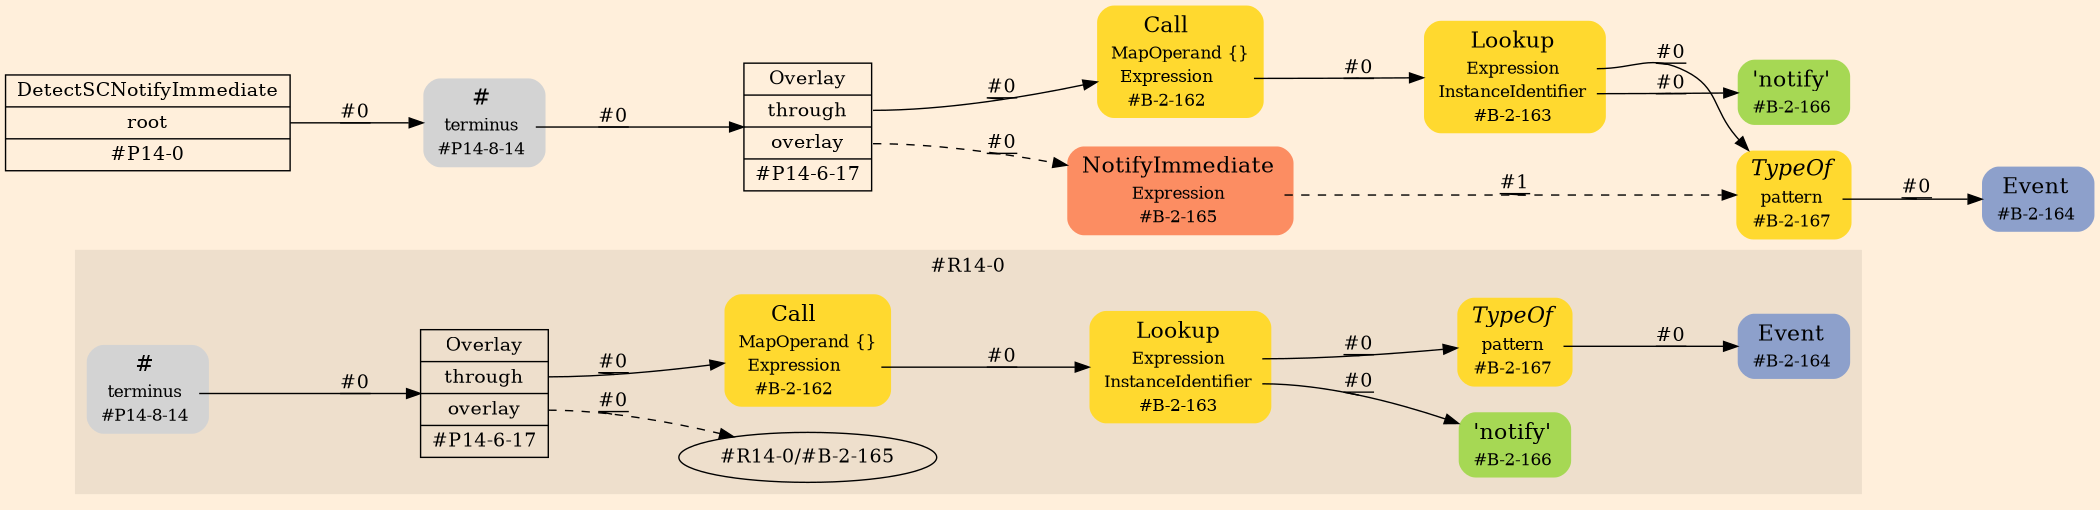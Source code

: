 digraph Inferno {
graph [
rankdir = "LR"
ranksep = 1.0
size = "14,20"
bgcolor = antiquewhite1
color = black
fontcolor = black
];
node [
];
subgraph "cluster#R14-0" {
label = "#R14-0"
style = "filled"
color = antiquewhite2
"#R14-0/#P14-8-14" [
shape = "plaintext"
label = <<TABLE BORDER="0" CELLBORDER="0" CELLSPACING="0">
 <TR>
  <TD><FONT POINT-SIZE="16.0">#</FONT></TD>
  <TD></TD>
 </TR>
 <TR>
  <TD>terminus</TD>
  <TD PORT="port0"></TD>
 </TR>
 <TR>
  <TD>#P14-8-14</TD>
  <TD PORT="port1"></TD>
 </TR>
</TABLE>>
style = "rounded,filled"
fontsize = "12"
];
"#R14-0/#B-2-162" [
shape = "plaintext"
fillcolor = "/set28/6"
label = <<TABLE BORDER="0" CELLBORDER="0" CELLSPACING="0">
 <TR>
  <TD><FONT POINT-SIZE="16.0">Call</FONT></TD>
  <TD></TD>
 </TR>
 <TR>
  <TD>MapOperand</TD>
  <TD PORT="port0">{}</TD>
 </TR>
 <TR>
  <TD>Expression</TD>
  <TD PORT="port1"></TD>
 </TR>
 <TR>
  <TD>#B-2-162</TD>
  <TD PORT="port2"></TD>
 </TR>
</TABLE>>
style = "rounded,filled"
fontsize = "12"
];
"#R14-0/#P14-6-17" [
shape = "record"
fillcolor = antiquewhite2
label = "<fixed> Overlay | <port0> through | <port1> overlay | <port2> #P14-6-17"
style = "filled"
fontsize = "14"
color = black
fontcolor = black
];
"#R14-0/#B-2-163" [
shape = "plaintext"
fillcolor = "/set28/6"
label = <<TABLE BORDER="0" CELLBORDER="0" CELLSPACING="0">
 <TR>
  <TD><FONT POINT-SIZE="16.0">Lookup</FONT></TD>
  <TD></TD>
 </TR>
 <TR>
  <TD>Expression</TD>
  <TD PORT="port0"></TD>
 </TR>
 <TR>
  <TD>InstanceIdentifier</TD>
  <TD PORT="port1"></TD>
 </TR>
 <TR>
  <TD>#B-2-163</TD>
  <TD PORT="port2"></TD>
 </TR>
</TABLE>>
style = "rounded,filled"
fontsize = "12"
];
"#R14-0/#B-2-166" [
shape = "plaintext"
fillcolor = "/set28/5"
label = <<TABLE BORDER="0" CELLBORDER="0" CELLSPACING="0">
 <TR>
  <TD><FONT POINT-SIZE="16.0">'notify'</FONT></TD>
  <TD></TD>
 </TR>
 <TR>
  <TD>#B-2-166</TD>
  <TD PORT="port0"></TD>
 </TR>
</TABLE>>
style = "rounded,filled"
fontsize = "12"
];
"#R14-0/#B-2-167" [
shape = "plaintext"
fillcolor = "/set28/6"
label = <<TABLE BORDER="0" CELLBORDER="0" CELLSPACING="0">
 <TR>
  <TD><FONT POINT-SIZE="16.0"><I>TypeOf</I></FONT></TD>
  <TD></TD>
 </TR>
 <TR>
  <TD>pattern</TD>
  <TD PORT="port0"></TD>
 </TR>
 <TR>
  <TD>#B-2-167</TD>
  <TD PORT="port1"></TD>
 </TR>
</TABLE>>
style = "rounded,filled"
fontsize = "12"
];
"#R14-0/#B-2-164" [
shape = "plaintext"
fillcolor = "/set28/3"
label = <<TABLE BORDER="0" CELLBORDER="0" CELLSPACING="0">
 <TR>
  <TD><FONT POINT-SIZE="16.0">Event</FONT></TD>
  <TD></TD>
 </TR>
 <TR>
  <TD>#B-2-164</TD>
  <TD PORT="port0"></TD>
 </TR>
</TABLE>>
style = "rounded,filled"
fontsize = "12"
];
"#R14-0/#P14-8-14":port0 -> "#R14-0/#P14-6-17" [style="solid"
label = "#0"
decorate = true
color = black
fontcolor = black
];
"#R14-0/#B-2-162":port1 -> "#R14-0/#B-2-163" [style="solid"
label = "#0"
decorate = true
color = black
fontcolor = black
];
"#R14-0/#P14-6-17":port0 -> "#R14-0/#B-2-162" [style="solid"
label = "#0"
decorate = true
color = black
fontcolor = black
];
"#R14-0/#P14-6-17":port1 -> "#R14-0/#B-2-165" [style="dashed"
label = "#0"
decorate = true
color = black
fontcolor = black
];
"#R14-0/#B-2-163":port0 -> "#R14-0/#B-2-167" [style="solid"
label = "#0"
decorate = true
color = black
fontcolor = black
];
"#R14-0/#B-2-163":port1 -> "#R14-0/#B-2-166" [style="solid"
label = "#0"
decorate = true
color = black
fontcolor = black
];
"#R14-0/#B-2-167":port0 -> "#R14-0/#B-2-164" [style="solid"
label = "#0"
decorate = true
color = black
fontcolor = black
];
}
"CR#P14-0" [
shape = "record"
fillcolor = antiquewhite1
label = "<fixed> DetectSCNotifyImmediate | <port0> root | <port1> #P14-0"
style = "filled"
fontsize = "14"
color = black
fontcolor = black
];
"#P14-8-14" [
shape = "plaintext"
label = <<TABLE BORDER="0" CELLBORDER="0" CELLSPACING="0">
 <TR>
  <TD><FONT POINT-SIZE="16.0">#</FONT></TD>
  <TD></TD>
 </TR>
 <TR>
  <TD>terminus</TD>
  <TD PORT="port0"></TD>
 </TR>
 <TR>
  <TD>#P14-8-14</TD>
  <TD PORT="port1"></TD>
 </TR>
</TABLE>>
style = "rounded,filled"
fontsize = "12"
];
"#P14-6-17" [
shape = "record"
fillcolor = antiquewhite1
label = "<fixed> Overlay | <port0> through | <port1> overlay | <port2> #P14-6-17"
style = "filled"
fontsize = "14"
color = black
fontcolor = black
];
"#B-2-162" [
shape = "plaintext"
fillcolor = "/set28/6"
label = <<TABLE BORDER="0" CELLBORDER="0" CELLSPACING="0">
 <TR>
  <TD><FONT POINT-SIZE="16.0">Call</FONT></TD>
  <TD></TD>
 </TR>
 <TR>
  <TD>MapOperand</TD>
  <TD PORT="port0">{}</TD>
 </TR>
 <TR>
  <TD>Expression</TD>
  <TD PORT="port1"></TD>
 </TR>
 <TR>
  <TD>#B-2-162</TD>
  <TD PORT="port2"></TD>
 </TR>
</TABLE>>
style = "rounded,filled"
fontsize = "12"
];
"#B-2-163" [
shape = "plaintext"
fillcolor = "/set28/6"
label = <<TABLE BORDER="0" CELLBORDER="0" CELLSPACING="0">
 <TR>
  <TD><FONT POINT-SIZE="16.0">Lookup</FONT></TD>
  <TD></TD>
 </TR>
 <TR>
  <TD>Expression</TD>
  <TD PORT="port0"></TD>
 </TR>
 <TR>
  <TD>InstanceIdentifier</TD>
  <TD PORT="port1"></TD>
 </TR>
 <TR>
  <TD>#B-2-163</TD>
  <TD PORT="port2"></TD>
 </TR>
</TABLE>>
style = "rounded,filled"
fontsize = "12"
];
"#B-2-167" [
shape = "plaintext"
fillcolor = "/set28/6"
label = <<TABLE BORDER="0" CELLBORDER="0" CELLSPACING="0">
 <TR>
  <TD><FONT POINT-SIZE="16.0"><I>TypeOf</I></FONT></TD>
  <TD></TD>
 </TR>
 <TR>
  <TD>pattern</TD>
  <TD PORT="port0"></TD>
 </TR>
 <TR>
  <TD>#B-2-167</TD>
  <TD PORT="port1"></TD>
 </TR>
</TABLE>>
style = "rounded,filled"
fontsize = "12"
];
"#B-2-164" [
shape = "plaintext"
fillcolor = "/set28/3"
label = <<TABLE BORDER="0" CELLBORDER="0" CELLSPACING="0">
 <TR>
  <TD><FONT POINT-SIZE="16.0">Event</FONT></TD>
  <TD></TD>
 </TR>
 <TR>
  <TD>#B-2-164</TD>
  <TD PORT="port0"></TD>
 </TR>
</TABLE>>
style = "rounded,filled"
fontsize = "12"
];
"#B-2-166" [
shape = "plaintext"
fillcolor = "/set28/5"
label = <<TABLE BORDER="0" CELLBORDER="0" CELLSPACING="0">
 <TR>
  <TD><FONT POINT-SIZE="16.0">'notify'</FONT></TD>
  <TD></TD>
 </TR>
 <TR>
  <TD>#B-2-166</TD>
  <TD PORT="port0"></TD>
 </TR>
</TABLE>>
style = "rounded,filled"
fontsize = "12"
];
"#B-2-165" [
shape = "plaintext"
fillcolor = "/set28/2"
label = <<TABLE BORDER="0" CELLBORDER="0" CELLSPACING="0">
 <TR>
  <TD><FONT POINT-SIZE="16.0">NotifyImmediate</FONT></TD>
  <TD></TD>
 </TR>
 <TR>
  <TD>Expression</TD>
  <TD PORT="port0"></TD>
 </TR>
 <TR>
  <TD>#B-2-165</TD>
  <TD PORT="port1"></TD>
 </TR>
</TABLE>>
style = "rounded,filled"
fontsize = "12"
];
"CR#P14-0":port0 -> "#P14-8-14" [style="solid"
label = "#0"
decorate = true
color = black
fontcolor = black
];
"#P14-8-14":port0 -> "#P14-6-17" [style="solid"
label = "#0"
decorate = true
color = black
fontcolor = black
];
"#P14-6-17":port0 -> "#B-2-162" [style="solid"
label = "#0"
decorate = true
color = black
fontcolor = black
];
"#P14-6-17":port1 -> "#B-2-165" [style="dashed"
label = "#0"
decorate = true
color = black
fontcolor = black
];
"#B-2-162":port1 -> "#B-2-163" [style="solid"
label = "#0"
decorate = true
color = black
fontcolor = black
];
"#B-2-163":port0 -> "#B-2-167" [style="solid"
label = "#0"
decorate = true
color = black
fontcolor = black
];
"#B-2-163":port1 -> "#B-2-166" [style="solid"
label = "#0"
decorate = true
color = black
fontcolor = black
];
"#B-2-167":port0 -> "#B-2-164" [style="solid"
label = "#0"
decorate = true
color = black
fontcolor = black
];
"#B-2-165":port0 -> "#B-2-167" [style="dashed"
label = "#1"
decorate = true
color = black
fontcolor = black
];
}
